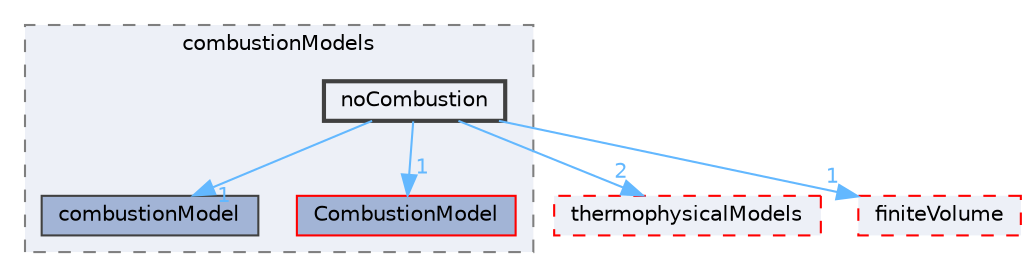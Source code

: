digraph "src/combustionModels/noCombustion"
{
 // LATEX_PDF_SIZE
  bgcolor="transparent";
  edge [fontname=Helvetica,fontsize=10,labelfontname=Helvetica,labelfontsize=10];
  node [fontname=Helvetica,fontsize=10,shape=box,height=0.2,width=0.4];
  compound=true
  subgraph clusterdir_a28bb8a003fe9b05e061f79ecbbcb476 {
    graph [ bgcolor="#edf0f7", pencolor="grey50", label="combustionModels", fontname=Helvetica,fontsize=10 style="filled,dashed", URL="dir_a28bb8a003fe9b05e061f79ecbbcb476.html",tooltip=""]
  dir_cf7b61e9dee2eed7a2c89936088862b3 [label="combustionModel", fillcolor="#a2b4d6", color="grey25", style="filled", URL="dir_cf7b61e9dee2eed7a2c89936088862b3.html",tooltip=""];
  dir_d9a720f22812343abcf69c73f15d7bcf [label="CombustionModel", fillcolor="#a2b4d6", color="red", style="filled", URL="dir_d9a720f22812343abcf69c73f15d7bcf.html",tooltip=""];
  dir_e2bdf212cb524191cc62ac03777e7b0f [label="noCombustion", fillcolor="#edf0f7", color="grey25", style="filled,bold", URL="dir_e2bdf212cb524191cc62ac03777e7b0f.html",tooltip=""];
  }
  dir_2778d089ec5c4f66810b11f753867003 [label="thermophysicalModels", fillcolor="#edf0f7", color="red", style="filled,dashed", URL="dir_2778d089ec5c4f66810b11f753867003.html",tooltip=""];
  dir_9bd15774b555cf7259a6fa18f99fe99b [label="finiteVolume", fillcolor="#edf0f7", color="red", style="filled,dashed", URL="dir_9bd15774b555cf7259a6fa18f99fe99b.html",tooltip=""];
  dir_e2bdf212cb524191cc62ac03777e7b0f->dir_2778d089ec5c4f66810b11f753867003 [headlabel="2", labeldistance=1.5 headhref="dir_002541_004022.html" href="dir_002541_004022.html" color="steelblue1" fontcolor="steelblue1"];
  dir_e2bdf212cb524191cc62ac03777e7b0f->dir_9bd15774b555cf7259a6fa18f99fe99b [headlabel="1", labeldistance=1.5 headhref="dir_002541_001387.html" href="dir_002541_001387.html" color="steelblue1" fontcolor="steelblue1"];
  dir_e2bdf212cb524191cc62ac03777e7b0f->dir_cf7b61e9dee2eed7a2c89936088862b3 [headlabel="1", labeldistance=1.5 headhref="dir_002541_000547.html" href="dir_002541_000547.html" color="steelblue1" fontcolor="steelblue1"];
  dir_e2bdf212cb524191cc62ac03777e7b0f->dir_d9a720f22812343abcf69c73f15d7bcf [headlabel="1", labeldistance=1.5 headhref="dir_002541_000546.html" href="dir_002541_000546.html" color="steelblue1" fontcolor="steelblue1"];
}
